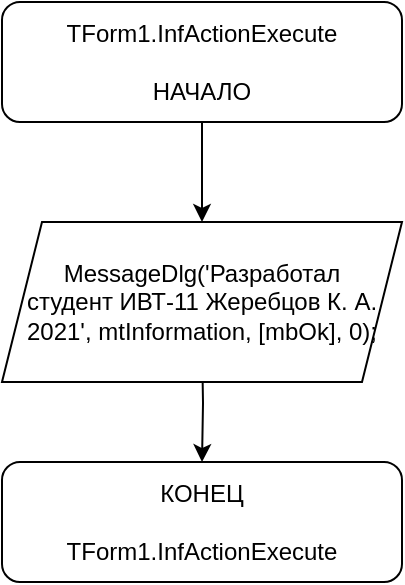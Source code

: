 <mxfile version="14.6.10" type="device"><diagram id="7uqd7y66UJXnjvYPurP9" name="Page-1"><mxGraphModel dx="1422" dy="705" grid="1" gridSize="10" guides="1" tooltips="1" connect="1" arrows="1" fold="1" page="1" pageScale="1" pageWidth="827" pageHeight="1169" math="0" shadow="0"><root><mxCell id="0"/><mxCell id="1" parent="0"/><mxCell id="-ZCWGTajGbCs-8UzUjEz-1" style="edgeStyle=orthogonalEdgeStyle;rounded=0;orthogonalLoop=1;jettySize=auto;html=1;exitX=0.5;exitY=1;exitDx=0;exitDy=0;entryX=0.5;entryY=0;entryDx=0;entryDy=0;" edge="1" parent="1" source="-ZCWGTajGbCs-8UzUjEz-2"><mxGeometry relative="1" as="geometry"><mxPoint x="140" y="150" as="targetPoint"/></mxGeometry></mxCell><mxCell id="-ZCWGTajGbCs-8UzUjEz-2" value="TForm1.InfActionExecute&lt;br&gt;&lt;br&gt;НАЧАЛО" style="rounded=1;whiteSpace=wrap;html=1;" vertex="1" parent="1"><mxGeometry x="40" y="40" width="200" height="60" as="geometry"/></mxCell><mxCell id="-ZCWGTajGbCs-8UzUjEz-3" style="edgeStyle=orthogonalEdgeStyle;rounded=0;orthogonalLoop=1;jettySize=auto;html=1;exitX=0.5;exitY=1;exitDx=0;exitDy=0;entryX=0.5;entryY=0;entryDx=0;entryDy=0;" edge="1" parent="1" target="-ZCWGTajGbCs-8UzUjEz-5"><mxGeometry relative="1" as="geometry"><mxPoint x="140" y="250" as="targetPoint"/><mxPoint x="140" y="210" as="sourcePoint"/></mxGeometry></mxCell><mxCell id="-ZCWGTajGbCs-8UzUjEz-5" value="КОНЕЦ&lt;br&gt;&lt;br&gt;TForm1.InfActionExecute" style="rounded=1;whiteSpace=wrap;html=1;" vertex="1" parent="1"><mxGeometry x="40" y="270" width="200" height="60" as="geometry"/></mxCell><mxCell id="-ZCWGTajGbCs-8UzUjEz-6" value="MessageDlg('Разработал &lt;br&gt;студент ИВТ-11 Жеребцов К. А. 2021', mtInformation, [mbOk], 0);" style="shape=parallelogram;perimeter=parallelogramPerimeter;whiteSpace=wrap;html=1;fixedSize=1;" vertex="1" parent="1"><mxGeometry x="40" y="150" width="200" height="80" as="geometry"/></mxCell></root></mxGraphModel></diagram></mxfile>